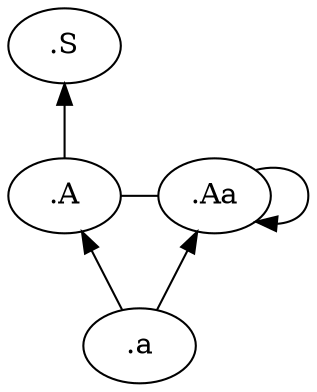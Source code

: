 digraph graphname{
  ".A" -> ".S"
  ".A" -> ".Aa" [arrowhead=none,arrowtail=normal]
  ".Aa" -> ".Aa"
  ".a" -> ".A"
  ".a" -> ".Aa"
  
  {rank=min ".S"}
  {rank=same ".A" ".Aa"}
  {rank=max ".a"}
}
